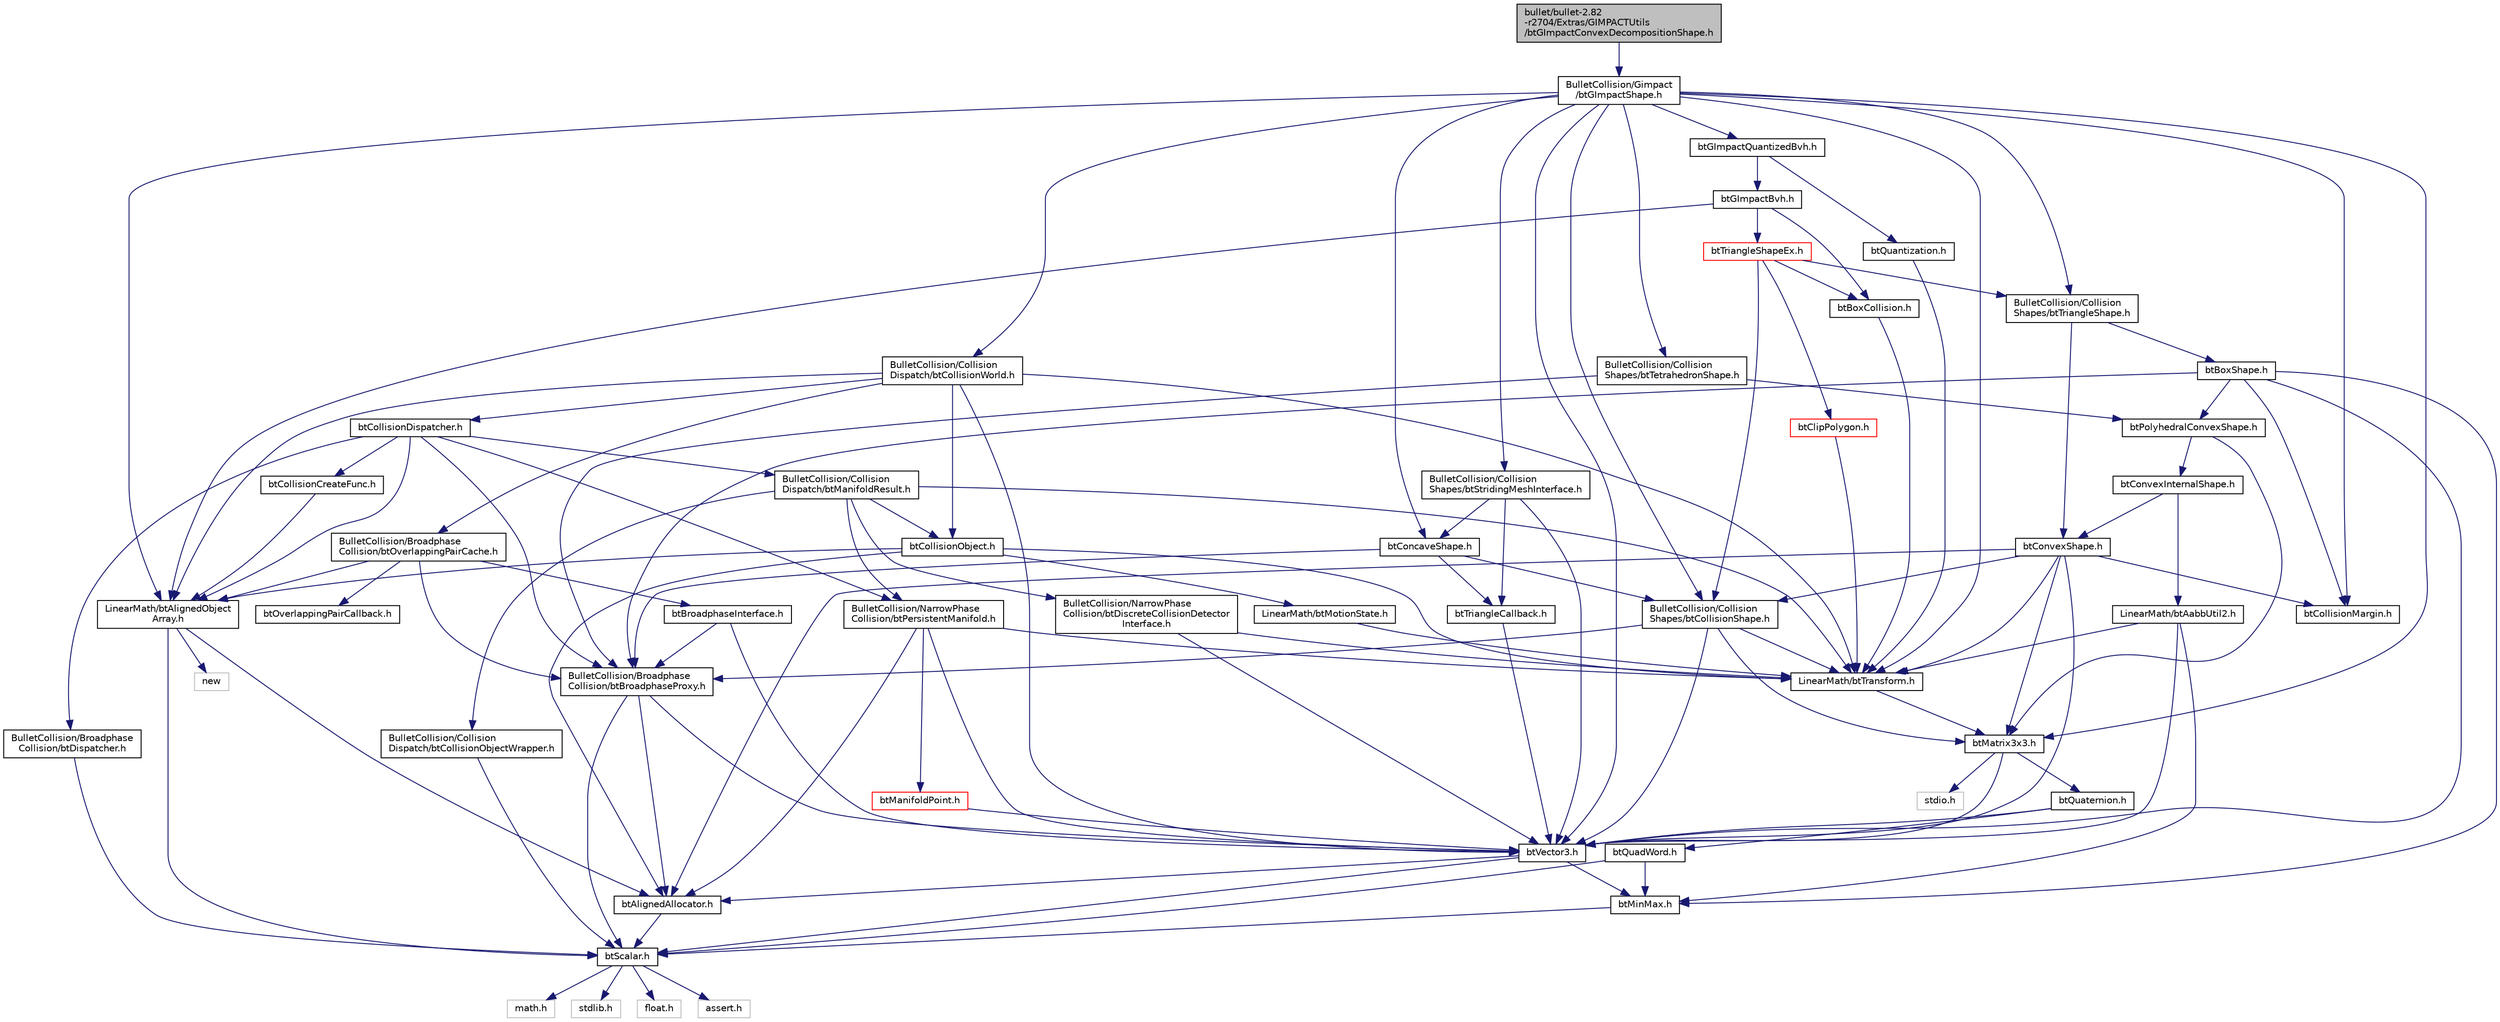 digraph "bullet/bullet-2.82-r2704/Extras/GIMPACTUtils/btGImpactConvexDecompositionShape.h"
{
  edge [fontname="Helvetica",fontsize="10",labelfontname="Helvetica",labelfontsize="10"];
  node [fontname="Helvetica",fontsize="10",shape=record];
  Node1 [label="bullet/bullet-2.82\l-r2704/Extras/GIMPACTUtils\l/btGImpactConvexDecompositionShape.h",height=0.2,width=0.4,color="black", fillcolor="grey75", style="filled", fontcolor="black"];
  Node1 -> Node2 [color="midnightblue",fontsize="10",style="solid"];
  Node2 [label="BulletCollision/Gimpact\l/btGImpactShape.h",height=0.2,width=0.4,color="black", fillcolor="white", style="filled",URL="$bt_g_impact_shape_8h.html"];
  Node2 -> Node3 [color="midnightblue",fontsize="10",style="solid"];
  Node3 [label="BulletCollision/Collision\lShapes/btCollisionShape.h",height=0.2,width=0.4,color="black", fillcolor="white", style="filled",URL="$bt_collision_shape_8h_source.html"];
  Node3 -> Node4 [color="midnightblue",fontsize="10",style="solid"];
  Node4 [label="LinearMath/btTransform.h",height=0.2,width=0.4,color="black", fillcolor="white", style="filled",URL="$bt_transform_8h_source.html"];
  Node4 -> Node5 [color="midnightblue",fontsize="10",style="solid"];
  Node5 [label="btMatrix3x3.h",height=0.2,width=0.4,color="black", fillcolor="white", style="filled",URL="$bt_matrix3x3_8h_source.html"];
  Node5 -> Node6 [color="midnightblue",fontsize="10",style="solid"];
  Node6 [label="btVector3.h",height=0.2,width=0.4,color="black", fillcolor="white", style="filled",URL="$bt_vector3_8h_source.html"];
  Node6 -> Node7 [color="midnightblue",fontsize="10",style="solid"];
  Node7 [label="btScalar.h",height=0.2,width=0.4,color="black", fillcolor="white", style="filled",URL="$bt_scalar_8h_source.html"];
  Node7 -> Node8 [color="midnightblue",fontsize="10",style="solid"];
  Node8 [label="math.h",height=0.2,width=0.4,color="grey75", fillcolor="white", style="filled"];
  Node7 -> Node9 [color="midnightblue",fontsize="10",style="solid"];
  Node9 [label="stdlib.h",height=0.2,width=0.4,color="grey75", fillcolor="white", style="filled"];
  Node7 -> Node10 [color="midnightblue",fontsize="10",style="solid"];
  Node10 [label="float.h",height=0.2,width=0.4,color="grey75", fillcolor="white", style="filled"];
  Node7 -> Node11 [color="midnightblue",fontsize="10",style="solid"];
  Node11 [label="assert.h",height=0.2,width=0.4,color="grey75", fillcolor="white", style="filled"];
  Node6 -> Node12 [color="midnightblue",fontsize="10",style="solid"];
  Node12 [label="btMinMax.h",height=0.2,width=0.4,color="black", fillcolor="white", style="filled",URL="$bt_min_max_8h_source.html"];
  Node12 -> Node7 [color="midnightblue",fontsize="10",style="solid"];
  Node6 -> Node13 [color="midnightblue",fontsize="10",style="solid"];
  Node13 [label="btAlignedAllocator.h",height=0.2,width=0.4,color="black", fillcolor="white", style="filled",URL="$bt_aligned_allocator_8h_source.html"];
  Node13 -> Node7 [color="midnightblue",fontsize="10",style="solid"];
  Node5 -> Node14 [color="midnightblue",fontsize="10",style="solid"];
  Node14 [label="btQuaternion.h",height=0.2,width=0.4,color="black", fillcolor="white", style="filled",URL="$bt_quaternion_8h_source.html"];
  Node14 -> Node6 [color="midnightblue",fontsize="10",style="solid"];
  Node14 -> Node15 [color="midnightblue",fontsize="10",style="solid"];
  Node15 [label="btQuadWord.h",height=0.2,width=0.4,color="black", fillcolor="white", style="filled",URL="$bt_quad_word_8h_source.html"];
  Node15 -> Node7 [color="midnightblue",fontsize="10",style="solid"];
  Node15 -> Node12 [color="midnightblue",fontsize="10",style="solid"];
  Node5 -> Node16 [color="midnightblue",fontsize="10",style="solid"];
  Node16 [label="stdio.h",height=0.2,width=0.4,color="grey75", fillcolor="white", style="filled"];
  Node3 -> Node6 [color="midnightblue",fontsize="10",style="solid"];
  Node3 -> Node5 [color="midnightblue",fontsize="10",style="solid"];
  Node3 -> Node17 [color="midnightblue",fontsize="10",style="solid"];
  Node17 [label="BulletCollision/Broadphase\lCollision/btBroadphaseProxy.h",height=0.2,width=0.4,color="black", fillcolor="white", style="filled",URL="$bt_broadphase_proxy_8h_source.html"];
  Node17 -> Node7 [color="midnightblue",fontsize="10",style="solid"];
  Node17 -> Node6 [color="midnightblue",fontsize="10",style="solid"];
  Node17 -> Node13 [color="midnightblue",fontsize="10",style="solid"];
  Node2 -> Node18 [color="midnightblue",fontsize="10",style="solid"];
  Node18 [label="BulletCollision/Collision\lShapes/btTriangleShape.h",height=0.2,width=0.4,color="black", fillcolor="white", style="filled",URL="$bt_triangle_shape_8h_source.html"];
  Node18 -> Node19 [color="midnightblue",fontsize="10",style="solid"];
  Node19 [label="btConvexShape.h",height=0.2,width=0.4,color="black", fillcolor="white", style="filled",URL="$bt_convex_shape_8h_source.html"];
  Node19 -> Node3 [color="midnightblue",fontsize="10",style="solid"];
  Node19 -> Node6 [color="midnightblue",fontsize="10",style="solid"];
  Node19 -> Node4 [color="midnightblue",fontsize="10",style="solid"];
  Node19 -> Node5 [color="midnightblue",fontsize="10",style="solid"];
  Node19 -> Node20 [color="midnightblue",fontsize="10",style="solid"];
  Node20 [label="btCollisionMargin.h",height=0.2,width=0.4,color="black", fillcolor="white", style="filled",URL="$bt_collision_margin_8h_source.html"];
  Node19 -> Node13 [color="midnightblue",fontsize="10",style="solid"];
  Node18 -> Node21 [color="midnightblue",fontsize="10",style="solid"];
  Node21 [label="btBoxShape.h",height=0.2,width=0.4,color="black", fillcolor="white", style="filled",URL="$bt_box_shape_8h_source.html"];
  Node21 -> Node22 [color="midnightblue",fontsize="10",style="solid"];
  Node22 [label="btPolyhedralConvexShape.h",height=0.2,width=0.4,color="black", fillcolor="white", style="filled",URL="$bt_polyhedral_convex_shape_8h_source.html"];
  Node22 -> Node5 [color="midnightblue",fontsize="10",style="solid"];
  Node22 -> Node23 [color="midnightblue",fontsize="10",style="solid"];
  Node23 [label="btConvexInternalShape.h",height=0.2,width=0.4,color="black", fillcolor="white", style="filled",URL="$bt_convex_internal_shape_8h_source.html"];
  Node23 -> Node19 [color="midnightblue",fontsize="10",style="solid"];
  Node23 -> Node24 [color="midnightblue",fontsize="10",style="solid"];
  Node24 [label="LinearMath/btAabbUtil2.h",height=0.2,width=0.4,color="black", fillcolor="white", style="filled",URL="$bt_aabb_util2_8h_source.html"];
  Node24 -> Node4 [color="midnightblue",fontsize="10",style="solid"];
  Node24 -> Node6 [color="midnightblue",fontsize="10",style="solid"];
  Node24 -> Node12 [color="midnightblue",fontsize="10",style="solid"];
  Node21 -> Node20 [color="midnightblue",fontsize="10",style="solid"];
  Node21 -> Node17 [color="midnightblue",fontsize="10",style="solid"];
  Node21 -> Node6 [color="midnightblue",fontsize="10",style="solid"];
  Node21 -> Node12 [color="midnightblue",fontsize="10",style="solid"];
  Node2 -> Node25 [color="midnightblue",fontsize="10",style="solid"];
  Node25 [label="BulletCollision/Collision\lShapes/btStridingMeshInterface.h",height=0.2,width=0.4,color="black", fillcolor="white", style="filled",URL="$bt_striding_mesh_interface_8h_source.html"];
  Node25 -> Node6 [color="midnightblue",fontsize="10",style="solid"];
  Node25 -> Node26 [color="midnightblue",fontsize="10",style="solid"];
  Node26 [label="btTriangleCallback.h",height=0.2,width=0.4,color="black", fillcolor="white", style="filled",URL="$bt_triangle_callback_8h_source.html"];
  Node26 -> Node6 [color="midnightblue",fontsize="10",style="solid"];
  Node25 -> Node27 [color="midnightblue",fontsize="10",style="solid"];
  Node27 [label="btConcaveShape.h",height=0.2,width=0.4,color="black", fillcolor="white", style="filled",URL="$bt_concave_shape_8h_source.html"];
  Node27 -> Node3 [color="midnightblue",fontsize="10",style="solid"];
  Node27 -> Node17 [color="midnightblue",fontsize="10",style="solid"];
  Node27 -> Node26 [color="midnightblue",fontsize="10",style="solid"];
  Node2 -> Node20 [color="midnightblue",fontsize="10",style="solid"];
  Node2 -> Node28 [color="midnightblue",fontsize="10",style="solid"];
  Node28 [label="BulletCollision/Collision\lDispatch/btCollisionWorld.h",height=0.2,width=0.4,color="black", fillcolor="white", style="filled",URL="$bt_collision_world_8h_source.html"];
  Node28 -> Node6 [color="midnightblue",fontsize="10",style="solid"];
  Node28 -> Node4 [color="midnightblue",fontsize="10",style="solid"];
  Node28 -> Node29 [color="midnightblue",fontsize="10",style="solid"];
  Node29 [label="btCollisionObject.h",height=0.2,width=0.4,color="black", fillcolor="white", style="filled",URL="$bt_collision_object_8h_source.html"];
  Node29 -> Node4 [color="midnightblue",fontsize="10",style="solid"];
  Node29 -> Node30 [color="midnightblue",fontsize="10",style="solid"];
  Node30 [label="LinearMath/btMotionState.h",height=0.2,width=0.4,color="black", fillcolor="white", style="filled",URL="$bt_motion_state_8h_source.html"];
  Node30 -> Node4 [color="midnightblue",fontsize="10",style="solid"];
  Node29 -> Node13 [color="midnightblue",fontsize="10",style="solid"];
  Node29 -> Node31 [color="midnightblue",fontsize="10",style="solid"];
  Node31 [label="LinearMath/btAlignedObject\lArray.h",height=0.2,width=0.4,color="black", fillcolor="white", style="filled",URL="$bt_aligned_object_array_8h_source.html"];
  Node31 -> Node7 [color="midnightblue",fontsize="10",style="solid"];
  Node31 -> Node13 [color="midnightblue",fontsize="10",style="solid"];
  Node31 -> Node32 [color="midnightblue",fontsize="10",style="solid"];
  Node32 [label="new",height=0.2,width=0.4,color="grey75", fillcolor="white", style="filled"];
  Node28 -> Node33 [color="midnightblue",fontsize="10",style="solid"];
  Node33 [label="btCollisionDispatcher.h",height=0.2,width=0.4,color="black", fillcolor="white", style="filled",URL="$bt_collision_dispatcher_8h_source.html"];
  Node33 -> Node34 [color="midnightblue",fontsize="10",style="solid"];
  Node34 [label="BulletCollision/Broadphase\lCollision/btDispatcher.h",height=0.2,width=0.4,color="black", fillcolor="white", style="filled",URL="$bt_dispatcher_8h_source.html"];
  Node34 -> Node7 [color="midnightblue",fontsize="10",style="solid"];
  Node33 -> Node35 [color="midnightblue",fontsize="10",style="solid"];
  Node35 [label="BulletCollision/NarrowPhase\lCollision/btPersistentManifold.h",height=0.2,width=0.4,color="black", fillcolor="white", style="filled",URL="$bt_persistent_manifold_8h_source.html"];
  Node35 -> Node6 [color="midnightblue",fontsize="10",style="solid"];
  Node35 -> Node4 [color="midnightblue",fontsize="10",style="solid"];
  Node35 -> Node36 [color="midnightblue",fontsize="10",style="solid"];
  Node36 [label="btManifoldPoint.h",height=0.2,width=0.4,color="red", fillcolor="white", style="filled",URL="$bt_manifold_point_8h_source.html"];
  Node36 -> Node6 [color="midnightblue",fontsize="10",style="solid"];
  Node35 -> Node13 [color="midnightblue",fontsize="10",style="solid"];
  Node33 -> Node37 [color="midnightblue",fontsize="10",style="solid"];
  Node37 [label="BulletCollision/Collision\lDispatch/btManifoldResult.h",height=0.2,width=0.4,color="black", fillcolor="white", style="filled",URL="$bt_manifold_result_8h_source.html"];
  Node37 -> Node35 [color="midnightblue",fontsize="10",style="solid"];
  Node37 -> Node38 [color="midnightblue",fontsize="10",style="solid"];
  Node38 [label="BulletCollision/NarrowPhase\lCollision/btDiscreteCollisionDetector\lInterface.h",height=0.2,width=0.4,color="black", fillcolor="white", style="filled",URL="$bt_discrete_collision_detector_interface_8h_source.html"];
  Node38 -> Node4 [color="midnightblue",fontsize="10",style="solid"];
  Node38 -> Node6 [color="midnightblue",fontsize="10",style="solid"];
  Node37 -> Node4 [color="midnightblue",fontsize="10",style="solid"];
  Node37 -> Node39 [color="midnightblue",fontsize="10",style="solid"];
  Node39 [label="BulletCollision/Collision\lDispatch/btCollisionObjectWrapper.h",height=0.2,width=0.4,color="black", fillcolor="white", style="filled",URL="$bt_collision_object_wrapper_8h_source.html"];
  Node39 -> Node7 [color="midnightblue",fontsize="10",style="solid"];
  Node37 -> Node29 [color="midnightblue",fontsize="10",style="solid"];
  Node33 -> Node17 [color="midnightblue",fontsize="10",style="solid"];
  Node33 -> Node31 [color="midnightblue",fontsize="10",style="solid"];
  Node33 -> Node40 [color="midnightblue",fontsize="10",style="solid"];
  Node40 [label="btCollisionCreateFunc.h",height=0.2,width=0.4,color="black", fillcolor="white", style="filled",URL="$bt_collision_create_func_8h_source.html"];
  Node40 -> Node31 [color="midnightblue",fontsize="10",style="solid"];
  Node28 -> Node41 [color="midnightblue",fontsize="10",style="solid"];
  Node41 [label="BulletCollision/Broadphase\lCollision/btOverlappingPairCache.h",height=0.2,width=0.4,color="black", fillcolor="white", style="filled",URL="$bt_overlapping_pair_cache_8h_source.html"];
  Node41 -> Node42 [color="midnightblue",fontsize="10",style="solid"];
  Node42 [label="btBroadphaseInterface.h",height=0.2,width=0.4,color="black", fillcolor="white", style="filled",URL="$bt_broadphase_interface_8h_source.html"];
  Node42 -> Node17 [color="midnightblue",fontsize="10",style="solid"];
  Node42 -> Node6 [color="midnightblue",fontsize="10",style="solid"];
  Node41 -> Node17 [color="midnightblue",fontsize="10",style="solid"];
  Node41 -> Node43 [color="midnightblue",fontsize="10",style="solid"];
  Node43 [label="btOverlappingPairCallback.h",height=0.2,width=0.4,color="black", fillcolor="white", style="filled",URL="$bt_overlapping_pair_callback_8h_source.html"];
  Node41 -> Node31 [color="midnightblue",fontsize="10",style="solid"];
  Node28 -> Node31 [color="midnightblue",fontsize="10",style="solid"];
  Node2 -> Node27 [color="midnightblue",fontsize="10",style="solid"];
  Node2 -> Node44 [color="midnightblue",fontsize="10",style="solid"];
  Node44 [label="BulletCollision/Collision\lShapes/btTetrahedronShape.h",height=0.2,width=0.4,color="black", fillcolor="white", style="filled",URL="$bt_tetrahedron_shape_8h_source.html"];
  Node44 -> Node22 [color="midnightblue",fontsize="10",style="solid"];
  Node44 -> Node17 [color="midnightblue",fontsize="10",style="solid"];
  Node2 -> Node6 [color="midnightblue",fontsize="10",style="solid"];
  Node2 -> Node4 [color="midnightblue",fontsize="10",style="solid"];
  Node2 -> Node5 [color="midnightblue",fontsize="10",style="solid"];
  Node2 -> Node31 [color="midnightblue",fontsize="10",style="solid"];
  Node2 -> Node45 [color="midnightblue",fontsize="10",style="solid"];
  Node45 [label="btGImpactQuantizedBvh.h",height=0.2,width=0.4,color="black", fillcolor="white", style="filled",URL="$bt_g_impact_quantized_bvh_8h.html"];
  Node45 -> Node46 [color="midnightblue",fontsize="10",style="solid"];
  Node46 [label="btGImpactBvh.h",height=0.2,width=0.4,color="black", fillcolor="white", style="filled",URL="$bt_g_impact_bvh_8h_source.html"];
  Node46 -> Node31 [color="midnightblue",fontsize="10",style="solid"];
  Node46 -> Node47 [color="midnightblue",fontsize="10",style="solid"];
  Node47 [label="btBoxCollision.h",height=0.2,width=0.4,color="black", fillcolor="white", style="filled",URL="$bt_box_collision_8h_source.html"];
  Node47 -> Node4 [color="midnightblue",fontsize="10",style="solid"];
  Node46 -> Node48 [color="midnightblue",fontsize="10",style="solid"];
  Node48 [label="btTriangleShapeEx.h",height=0.2,width=0.4,color="red", fillcolor="white", style="filled",URL="$bt_triangle_shape_ex_8h_source.html"];
  Node48 -> Node3 [color="midnightblue",fontsize="10",style="solid"];
  Node48 -> Node18 [color="midnightblue",fontsize="10",style="solid"];
  Node48 -> Node47 [color="midnightblue",fontsize="10",style="solid"];
  Node48 -> Node49 [color="midnightblue",fontsize="10",style="solid"];
  Node49 [label="btClipPolygon.h",height=0.2,width=0.4,color="red", fillcolor="white", style="filled",URL="$bt_clip_polygon_8h.html"];
  Node49 -> Node4 [color="midnightblue",fontsize="10",style="solid"];
  Node45 -> Node50 [color="midnightblue",fontsize="10",style="solid"];
  Node50 [label="btQuantization.h",height=0.2,width=0.4,color="black", fillcolor="white", style="filled",URL="$bt_quantization_8h.html"];
  Node50 -> Node4 [color="midnightblue",fontsize="10",style="solid"];
}
